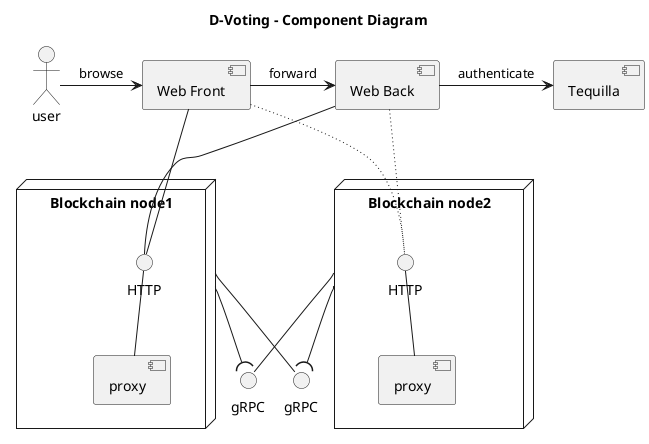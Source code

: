 @startuml

title D-Voting - Component Diagram

node "Blockchain node1" as bc {
  [proxy]
  interface HTTP as iproxy
  proxy -up- iproxy
}

node "Blockchain node2" as bc2 {
  [proxy] as p2
  interface HTTP as iproxy2
  p2 -up- iproxy2
}

component "Web Front" as wf
component "Web Back" as wb
component "Tequilla" as teq

actor user

user -> wf: browse

wf -down- iproxy
wf -> wb: forward
wb -down- iproxy
wb -> teq: authenticate

wf ~down~ iproxy2
wb ~down~ iproxy2

interface gRPC as inode
interface gRPC as inode2

bc -- inode
bc2 -- inode2

bc -( inode2
bc2 -( inode

@enduml